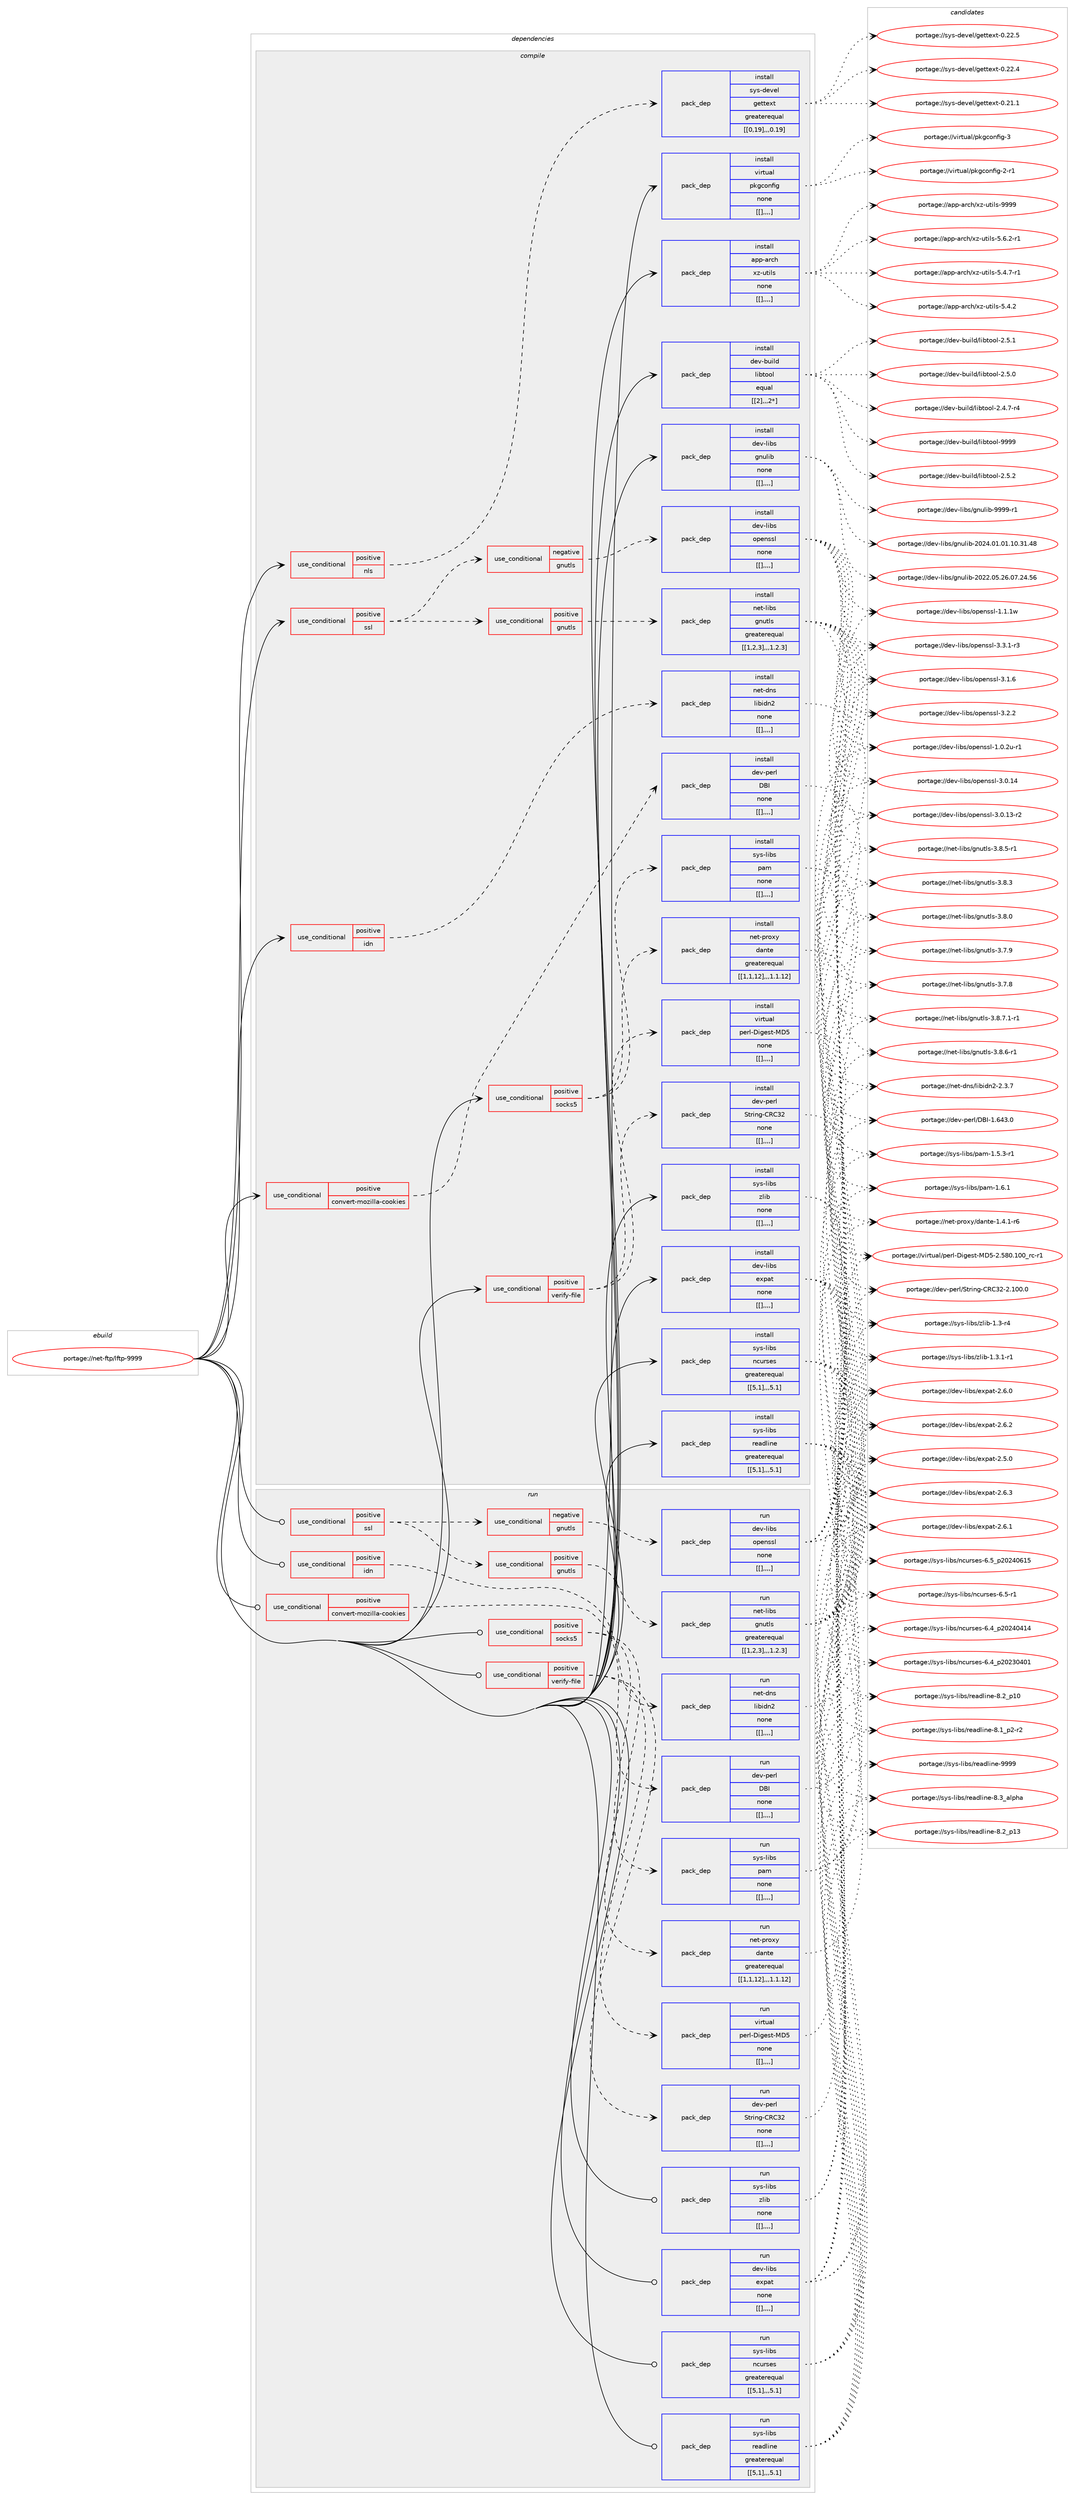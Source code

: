 digraph prolog {

# *************
# Graph options
# *************

newrank=true;
concentrate=true;
compound=true;
graph [rankdir=LR,fontname=Helvetica,fontsize=10,ranksep=1.5];#, ranksep=2.5, nodesep=0.2];
edge  [arrowhead=vee];
node  [fontname=Helvetica,fontsize=10];

# **********
# The ebuild
# **********

subgraph cluster_leftcol {
color=gray;
label=<<i>ebuild</i>>;
id [label="portage://net-ftp/lftp-9999", color=red, width=4, href="../net-ftp/lftp-9999.svg"];
}

# ****************
# The dependencies
# ****************

subgraph cluster_midcol {
color=gray;
label=<<i>dependencies</i>>;
subgraph cluster_compile {
fillcolor="#eeeeee";
style=filled;
label=<<i>compile</i>>;
subgraph cond95955 {
dependency369122 [label=<<TABLE BORDER="0" CELLBORDER="1" CELLSPACING="0" CELLPADDING="4"><TR><TD ROWSPAN="3" CELLPADDING="10">use_conditional</TD></TR><TR><TD>positive</TD></TR><TR><TD>convert-mozilla-cookies</TD></TR></TABLE>>, shape=none, color=red];
subgraph pack270409 {
dependency369123 [label=<<TABLE BORDER="0" CELLBORDER="1" CELLSPACING="0" CELLPADDING="4" WIDTH="220"><TR><TD ROWSPAN="6" CELLPADDING="30">pack_dep</TD></TR><TR><TD WIDTH="110">install</TD></TR><TR><TD>dev-perl</TD></TR><TR><TD>DBI</TD></TR><TR><TD>none</TD></TR><TR><TD>[[],,,,]</TD></TR></TABLE>>, shape=none, color=blue];
}
dependency369122:e -> dependency369123:w [weight=20,style="dashed",arrowhead="vee"];
}
id:e -> dependency369122:w [weight=20,style="solid",arrowhead="vee"];
subgraph cond95956 {
dependency369124 [label=<<TABLE BORDER="0" CELLBORDER="1" CELLSPACING="0" CELLPADDING="4"><TR><TD ROWSPAN="3" CELLPADDING="10">use_conditional</TD></TR><TR><TD>positive</TD></TR><TR><TD>idn</TD></TR></TABLE>>, shape=none, color=red];
subgraph pack270410 {
dependency369125 [label=<<TABLE BORDER="0" CELLBORDER="1" CELLSPACING="0" CELLPADDING="4" WIDTH="220"><TR><TD ROWSPAN="6" CELLPADDING="30">pack_dep</TD></TR><TR><TD WIDTH="110">install</TD></TR><TR><TD>net-dns</TD></TR><TR><TD>libidn2</TD></TR><TR><TD>none</TD></TR><TR><TD>[[],,,,]</TD></TR></TABLE>>, shape=none, color=blue];
}
dependency369124:e -> dependency369125:w [weight=20,style="dashed",arrowhead="vee"];
}
id:e -> dependency369124:w [weight=20,style="solid",arrowhead="vee"];
subgraph cond95957 {
dependency369126 [label=<<TABLE BORDER="0" CELLBORDER="1" CELLSPACING="0" CELLPADDING="4"><TR><TD ROWSPAN="3" CELLPADDING="10">use_conditional</TD></TR><TR><TD>positive</TD></TR><TR><TD>nls</TD></TR></TABLE>>, shape=none, color=red];
subgraph pack270411 {
dependency369127 [label=<<TABLE BORDER="0" CELLBORDER="1" CELLSPACING="0" CELLPADDING="4" WIDTH="220"><TR><TD ROWSPAN="6" CELLPADDING="30">pack_dep</TD></TR><TR><TD WIDTH="110">install</TD></TR><TR><TD>sys-devel</TD></TR><TR><TD>gettext</TD></TR><TR><TD>greaterequal</TD></TR><TR><TD>[[0,19],,,0.19]</TD></TR></TABLE>>, shape=none, color=blue];
}
dependency369126:e -> dependency369127:w [weight=20,style="dashed",arrowhead="vee"];
}
id:e -> dependency369126:w [weight=20,style="solid",arrowhead="vee"];
subgraph cond95958 {
dependency369128 [label=<<TABLE BORDER="0" CELLBORDER="1" CELLSPACING="0" CELLPADDING="4"><TR><TD ROWSPAN="3" CELLPADDING="10">use_conditional</TD></TR><TR><TD>positive</TD></TR><TR><TD>socks5</TD></TR></TABLE>>, shape=none, color=red];
subgraph pack270412 {
dependency369129 [label=<<TABLE BORDER="0" CELLBORDER="1" CELLSPACING="0" CELLPADDING="4" WIDTH="220"><TR><TD ROWSPAN="6" CELLPADDING="30">pack_dep</TD></TR><TR><TD WIDTH="110">install</TD></TR><TR><TD>net-proxy</TD></TR><TR><TD>dante</TD></TR><TR><TD>greaterequal</TD></TR><TR><TD>[[1,1,12],,,1.1.12]</TD></TR></TABLE>>, shape=none, color=blue];
}
dependency369128:e -> dependency369129:w [weight=20,style="dashed",arrowhead="vee"];
subgraph pack270413 {
dependency369130 [label=<<TABLE BORDER="0" CELLBORDER="1" CELLSPACING="0" CELLPADDING="4" WIDTH="220"><TR><TD ROWSPAN="6" CELLPADDING="30">pack_dep</TD></TR><TR><TD WIDTH="110">install</TD></TR><TR><TD>sys-libs</TD></TR><TR><TD>pam</TD></TR><TR><TD>none</TD></TR><TR><TD>[[],,,,]</TD></TR></TABLE>>, shape=none, color=blue];
}
dependency369128:e -> dependency369130:w [weight=20,style="dashed",arrowhead="vee"];
}
id:e -> dependency369128:w [weight=20,style="solid",arrowhead="vee"];
subgraph cond95959 {
dependency369131 [label=<<TABLE BORDER="0" CELLBORDER="1" CELLSPACING="0" CELLPADDING="4"><TR><TD ROWSPAN="3" CELLPADDING="10">use_conditional</TD></TR><TR><TD>positive</TD></TR><TR><TD>ssl</TD></TR></TABLE>>, shape=none, color=red];
subgraph cond95960 {
dependency369132 [label=<<TABLE BORDER="0" CELLBORDER="1" CELLSPACING="0" CELLPADDING="4"><TR><TD ROWSPAN="3" CELLPADDING="10">use_conditional</TD></TR><TR><TD>positive</TD></TR><TR><TD>gnutls</TD></TR></TABLE>>, shape=none, color=red];
subgraph pack270414 {
dependency369133 [label=<<TABLE BORDER="0" CELLBORDER="1" CELLSPACING="0" CELLPADDING="4" WIDTH="220"><TR><TD ROWSPAN="6" CELLPADDING="30">pack_dep</TD></TR><TR><TD WIDTH="110">install</TD></TR><TR><TD>net-libs</TD></TR><TR><TD>gnutls</TD></TR><TR><TD>greaterequal</TD></TR><TR><TD>[[1,2,3],,,1.2.3]</TD></TR></TABLE>>, shape=none, color=blue];
}
dependency369132:e -> dependency369133:w [weight=20,style="dashed",arrowhead="vee"];
}
dependency369131:e -> dependency369132:w [weight=20,style="dashed",arrowhead="vee"];
subgraph cond95961 {
dependency369134 [label=<<TABLE BORDER="0" CELLBORDER="1" CELLSPACING="0" CELLPADDING="4"><TR><TD ROWSPAN="3" CELLPADDING="10">use_conditional</TD></TR><TR><TD>negative</TD></TR><TR><TD>gnutls</TD></TR></TABLE>>, shape=none, color=red];
subgraph pack270415 {
dependency369135 [label=<<TABLE BORDER="0" CELLBORDER="1" CELLSPACING="0" CELLPADDING="4" WIDTH="220"><TR><TD ROWSPAN="6" CELLPADDING="30">pack_dep</TD></TR><TR><TD WIDTH="110">install</TD></TR><TR><TD>dev-libs</TD></TR><TR><TD>openssl</TD></TR><TR><TD>none</TD></TR><TR><TD>[[],,,,]</TD></TR></TABLE>>, shape=none, color=blue];
}
dependency369134:e -> dependency369135:w [weight=20,style="dashed",arrowhead="vee"];
}
dependency369131:e -> dependency369134:w [weight=20,style="dashed",arrowhead="vee"];
}
id:e -> dependency369131:w [weight=20,style="solid",arrowhead="vee"];
subgraph cond95962 {
dependency369136 [label=<<TABLE BORDER="0" CELLBORDER="1" CELLSPACING="0" CELLPADDING="4"><TR><TD ROWSPAN="3" CELLPADDING="10">use_conditional</TD></TR><TR><TD>positive</TD></TR><TR><TD>verify-file</TD></TR></TABLE>>, shape=none, color=red];
subgraph pack270416 {
dependency369137 [label=<<TABLE BORDER="0" CELLBORDER="1" CELLSPACING="0" CELLPADDING="4" WIDTH="220"><TR><TD ROWSPAN="6" CELLPADDING="30">pack_dep</TD></TR><TR><TD WIDTH="110">install</TD></TR><TR><TD>dev-perl</TD></TR><TR><TD>String-CRC32</TD></TR><TR><TD>none</TD></TR><TR><TD>[[],,,,]</TD></TR></TABLE>>, shape=none, color=blue];
}
dependency369136:e -> dependency369137:w [weight=20,style="dashed",arrowhead="vee"];
subgraph pack270417 {
dependency369138 [label=<<TABLE BORDER="0" CELLBORDER="1" CELLSPACING="0" CELLPADDING="4" WIDTH="220"><TR><TD ROWSPAN="6" CELLPADDING="30">pack_dep</TD></TR><TR><TD WIDTH="110">install</TD></TR><TR><TD>virtual</TD></TR><TR><TD>perl-Digest-MD5</TD></TR><TR><TD>none</TD></TR><TR><TD>[[],,,,]</TD></TR></TABLE>>, shape=none, color=blue];
}
dependency369136:e -> dependency369138:w [weight=20,style="dashed",arrowhead="vee"];
}
id:e -> dependency369136:w [weight=20,style="solid",arrowhead="vee"];
subgraph pack270418 {
dependency369139 [label=<<TABLE BORDER="0" CELLBORDER="1" CELLSPACING="0" CELLPADDING="4" WIDTH="220"><TR><TD ROWSPAN="6" CELLPADDING="30">pack_dep</TD></TR><TR><TD WIDTH="110">install</TD></TR><TR><TD>app-arch</TD></TR><TR><TD>xz-utils</TD></TR><TR><TD>none</TD></TR><TR><TD>[[],,,,]</TD></TR></TABLE>>, shape=none, color=blue];
}
id:e -> dependency369139:w [weight=20,style="solid",arrowhead="vee"];
subgraph pack270419 {
dependency369140 [label=<<TABLE BORDER="0" CELLBORDER="1" CELLSPACING="0" CELLPADDING="4" WIDTH="220"><TR><TD ROWSPAN="6" CELLPADDING="30">pack_dep</TD></TR><TR><TD WIDTH="110">install</TD></TR><TR><TD>dev-build</TD></TR><TR><TD>libtool</TD></TR><TR><TD>equal</TD></TR><TR><TD>[[2],,,2*]</TD></TR></TABLE>>, shape=none, color=blue];
}
id:e -> dependency369140:w [weight=20,style="solid",arrowhead="vee"];
subgraph pack270420 {
dependency369141 [label=<<TABLE BORDER="0" CELLBORDER="1" CELLSPACING="0" CELLPADDING="4" WIDTH="220"><TR><TD ROWSPAN="6" CELLPADDING="30">pack_dep</TD></TR><TR><TD WIDTH="110">install</TD></TR><TR><TD>dev-libs</TD></TR><TR><TD>expat</TD></TR><TR><TD>none</TD></TR><TR><TD>[[],,,,]</TD></TR></TABLE>>, shape=none, color=blue];
}
id:e -> dependency369141:w [weight=20,style="solid",arrowhead="vee"];
subgraph pack270421 {
dependency369142 [label=<<TABLE BORDER="0" CELLBORDER="1" CELLSPACING="0" CELLPADDING="4" WIDTH="220"><TR><TD ROWSPAN="6" CELLPADDING="30">pack_dep</TD></TR><TR><TD WIDTH="110">install</TD></TR><TR><TD>dev-libs</TD></TR><TR><TD>gnulib</TD></TR><TR><TD>none</TD></TR><TR><TD>[[],,,,]</TD></TR></TABLE>>, shape=none, color=blue];
}
id:e -> dependency369142:w [weight=20,style="solid",arrowhead="vee"];
subgraph pack270422 {
dependency369143 [label=<<TABLE BORDER="0" CELLBORDER="1" CELLSPACING="0" CELLPADDING="4" WIDTH="220"><TR><TD ROWSPAN="6" CELLPADDING="30">pack_dep</TD></TR><TR><TD WIDTH="110">install</TD></TR><TR><TD>sys-libs</TD></TR><TR><TD>ncurses</TD></TR><TR><TD>greaterequal</TD></TR><TR><TD>[[5,1],,,5.1]</TD></TR></TABLE>>, shape=none, color=blue];
}
id:e -> dependency369143:w [weight=20,style="solid",arrowhead="vee"];
subgraph pack270423 {
dependency369144 [label=<<TABLE BORDER="0" CELLBORDER="1" CELLSPACING="0" CELLPADDING="4" WIDTH="220"><TR><TD ROWSPAN="6" CELLPADDING="30">pack_dep</TD></TR><TR><TD WIDTH="110">install</TD></TR><TR><TD>sys-libs</TD></TR><TR><TD>readline</TD></TR><TR><TD>greaterequal</TD></TR><TR><TD>[[5,1],,,5.1]</TD></TR></TABLE>>, shape=none, color=blue];
}
id:e -> dependency369144:w [weight=20,style="solid",arrowhead="vee"];
subgraph pack270424 {
dependency369145 [label=<<TABLE BORDER="0" CELLBORDER="1" CELLSPACING="0" CELLPADDING="4" WIDTH="220"><TR><TD ROWSPAN="6" CELLPADDING="30">pack_dep</TD></TR><TR><TD WIDTH="110">install</TD></TR><TR><TD>sys-libs</TD></TR><TR><TD>zlib</TD></TR><TR><TD>none</TD></TR><TR><TD>[[],,,,]</TD></TR></TABLE>>, shape=none, color=blue];
}
id:e -> dependency369145:w [weight=20,style="solid",arrowhead="vee"];
subgraph pack270425 {
dependency369146 [label=<<TABLE BORDER="0" CELLBORDER="1" CELLSPACING="0" CELLPADDING="4" WIDTH="220"><TR><TD ROWSPAN="6" CELLPADDING="30">pack_dep</TD></TR><TR><TD WIDTH="110">install</TD></TR><TR><TD>virtual</TD></TR><TR><TD>pkgconfig</TD></TR><TR><TD>none</TD></TR><TR><TD>[[],,,,]</TD></TR></TABLE>>, shape=none, color=blue];
}
id:e -> dependency369146:w [weight=20,style="solid",arrowhead="vee"];
}
subgraph cluster_compileandrun {
fillcolor="#eeeeee";
style=filled;
label=<<i>compile and run</i>>;
}
subgraph cluster_run {
fillcolor="#eeeeee";
style=filled;
label=<<i>run</i>>;
subgraph cond95963 {
dependency369147 [label=<<TABLE BORDER="0" CELLBORDER="1" CELLSPACING="0" CELLPADDING="4"><TR><TD ROWSPAN="3" CELLPADDING="10">use_conditional</TD></TR><TR><TD>positive</TD></TR><TR><TD>convert-mozilla-cookies</TD></TR></TABLE>>, shape=none, color=red];
subgraph pack270426 {
dependency369148 [label=<<TABLE BORDER="0" CELLBORDER="1" CELLSPACING="0" CELLPADDING="4" WIDTH="220"><TR><TD ROWSPAN="6" CELLPADDING="30">pack_dep</TD></TR><TR><TD WIDTH="110">run</TD></TR><TR><TD>dev-perl</TD></TR><TR><TD>DBI</TD></TR><TR><TD>none</TD></TR><TR><TD>[[],,,,]</TD></TR></TABLE>>, shape=none, color=blue];
}
dependency369147:e -> dependency369148:w [weight=20,style="dashed",arrowhead="vee"];
}
id:e -> dependency369147:w [weight=20,style="solid",arrowhead="odot"];
subgraph cond95964 {
dependency369149 [label=<<TABLE BORDER="0" CELLBORDER="1" CELLSPACING="0" CELLPADDING="4"><TR><TD ROWSPAN="3" CELLPADDING="10">use_conditional</TD></TR><TR><TD>positive</TD></TR><TR><TD>idn</TD></TR></TABLE>>, shape=none, color=red];
subgraph pack270427 {
dependency369150 [label=<<TABLE BORDER="0" CELLBORDER="1" CELLSPACING="0" CELLPADDING="4" WIDTH="220"><TR><TD ROWSPAN="6" CELLPADDING="30">pack_dep</TD></TR><TR><TD WIDTH="110">run</TD></TR><TR><TD>net-dns</TD></TR><TR><TD>libidn2</TD></TR><TR><TD>none</TD></TR><TR><TD>[[],,,,]</TD></TR></TABLE>>, shape=none, color=blue];
}
dependency369149:e -> dependency369150:w [weight=20,style="dashed",arrowhead="vee"];
}
id:e -> dependency369149:w [weight=20,style="solid",arrowhead="odot"];
subgraph cond95965 {
dependency369151 [label=<<TABLE BORDER="0" CELLBORDER="1" CELLSPACING="0" CELLPADDING="4"><TR><TD ROWSPAN="3" CELLPADDING="10">use_conditional</TD></TR><TR><TD>positive</TD></TR><TR><TD>socks5</TD></TR></TABLE>>, shape=none, color=red];
subgraph pack270428 {
dependency369152 [label=<<TABLE BORDER="0" CELLBORDER="1" CELLSPACING="0" CELLPADDING="4" WIDTH="220"><TR><TD ROWSPAN="6" CELLPADDING="30">pack_dep</TD></TR><TR><TD WIDTH="110">run</TD></TR><TR><TD>net-proxy</TD></TR><TR><TD>dante</TD></TR><TR><TD>greaterequal</TD></TR><TR><TD>[[1,1,12],,,1.1.12]</TD></TR></TABLE>>, shape=none, color=blue];
}
dependency369151:e -> dependency369152:w [weight=20,style="dashed",arrowhead="vee"];
subgraph pack270429 {
dependency369153 [label=<<TABLE BORDER="0" CELLBORDER="1" CELLSPACING="0" CELLPADDING="4" WIDTH="220"><TR><TD ROWSPAN="6" CELLPADDING="30">pack_dep</TD></TR><TR><TD WIDTH="110">run</TD></TR><TR><TD>sys-libs</TD></TR><TR><TD>pam</TD></TR><TR><TD>none</TD></TR><TR><TD>[[],,,,]</TD></TR></TABLE>>, shape=none, color=blue];
}
dependency369151:e -> dependency369153:w [weight=20,style="dashed",arrowhead="vee"];
}
id:e -> dependency369151:w [weight=20,style="solid",arrowhead="odot"];
subgraph cond95966 {
dependency369154 [label=<<TABLE BORDER="0" CELLBORDER="1" CELLSPACING="0" CELLPADDING="4"><TR><TD ROWSPAN="3" CELLPADDING="10">use_conditional</TD></TR><TR><TD>positive</TD></TR><TR><TD>ssl</TD></TR></TABLE>>, shape=none, color=red];
subgraph cond95967 {
dependency369155 [label=<<TABLE BORDER="0" CELLBORDER="1" CELLSPACING="0" CELLPADDING="4"><TR><TD ROWSPAN="3" CELLPADDING="10">use_conditional</TD></TR><TR><TD>positive</TD></TR><TR><TD>gnutls</TD></TR></TABLE>>, shape=none, color=red];
subgraph pack270430 {
dependency369156 [label=<<TABLE BORDER="0" CELLBORDER="1" CELLSPACING="0" CELLPADDING="4" WIDTH="220"><TR><TD ROWSPAN="6" CELLPADDING="30">pack_dep</TD></TR><TR><TD WIDTH="110">run</TD></TR><TR><TD>net-libs</TD></TR><TR><TD>gnutls</TD></TR><TR><TD>greaterequal</TD></TR><TR><TD>[[1,2,3],,,1.2.3]</TD></TR></TABLE>>, shape=none, color=blue];
}
dependency369155:e -> dependency369156:w [weight=20,style="dashed",arrowhead="vee"];
}
dependency369154:e -> dependency369155:w [weight=20,style="dashed",arrowhead="vee"];
subgraph cond95968 {
dependency369157 [label=<<TABLE BORDER="0" CELLBORDER="1" CELLSPACING="0" CELLPADDING="4"><TR><TD ROWSPAN="3" CELLPADDING="10">use_conditional</TD></TR><TR><TD>negative</TD></TR><TR><TD>gnutls</TD></TR></TABLE>>, shape=none, color=red];
subgraph pack270431 {
dependency369158 [label=<<TABLE BORDER="0" CELLBORDER="1" CELLSPACING="0" CELLPADDING="4" WIDTH="220"><TR><TD ROWSPAN="6" CELLPADDING="30">pack_dep</TD></TR><TR><TD WIDTH="110">run</TD></TR><TR><TD>dev-libs</TD></TR><TR><TD>openssl</TD></TR><TR><TD>none</TD></TR><TR><TD>[[],,,,]</TD></TR></TABLE>>, shape=none, color=blue];
}
dependency369157:e -> dependency369158:w [weight=20,style="dashed",arrowhead="vee"];
}
dependency369154:e -> dependency369157:w [weight=20,style="dashed",arrowhead="vee"];
}
id:e -> dependency369154:w [weight=20,style="solid",arrowhead="odot"];
subgraph cond95969 {
dependency369159 [label=<<TABLE BORDER="0" CELLBORDER="1" CELLSPACING="0" CELLPADDING="4"><TR><TD ROWSPAN="3" CELLPADDING="10">use_conditional</TD></TR><TR><TD>positive</TD></TR><TR><TD>verify-file</TD></TR></TABLE>>, shape=none, color=red];
subgraph pack270432 {
dependency369160 [label=<<TABLE BORDER="0" CELLBORDER="1" CELLSPACING="0" CELLPADDING="4" WIDTH="220"><TR><TD ROWSPAN="6" CELLPADDING="30">pack_dep</TD></TR><TR><TD WIDTH="110">run</TD></TR><TR><TD>dev-perl</TD></TR><TR><TD>String-CRC32</TD></TR><TR><TD>none</TD></TR><TR><TD>[[],,,,]</TD></TR></TABLE>>, shape=none, color=blue];
}
dependency369159:e -> dependency369160:w [weight=20,style="dashed",arrowhead="vee"];
subgraph pack270433 {
dependency369161 [label=<<TABLE BORDER="0" CELLBORDER="1" CELLSPACING="0" CELLPADDING="4" WIDTH="220"><TR><TD ROWSPAN="6" CELLPADDING="30">pack_dep</TD></TR><TR><TD WIDTH="110">run</TD></TR><TR><TD>virtual</TD></TR><TR><TD>perl-Digest-MD5</TD></TR><TR><TD>none</TD></TR><TR><TD>[[],,,,]</TD></TR></TABLE>>, shape=none, color=blue];
}
dependency369159:e -> dependency369161:w [weight=20,style="dashed",arrowhead="vee"];
}
id:e -> dependency369159:w [weight=20,style="solid",arrowhead="odot"];
subgraph pack270434 {
dependency369162 [label=<<TABLE BORDER="0" CELLBORDER="1" CELLSPACING="0" CELLPADDING="4" WIDTH="220"><TR><TD ROWSPAN="6" CELLPADDING="30">pack_dep</TD></TR><TR><TD WIDTH="110">run</TD></TR><TR><TD>dev-libs</TD></TR><TR><TD>expat</TD></TR><TR><TD>none</TD></TR><TR><TD>[[],,,,]</TD></TR></TABLE>>, shape=none, color=blue];
}
id:e -> dependency369162:w [weight=20,style="solid",arrowhead="odot"];
subgraph pack270435 {
dependency369163 [label=<<TABLE BORDER="0" CELLBORDER="1" CELLSPACING="0" CELLPADDING="4" WIDTH="220"><TR><TD ROWSPAN="6" CELLPADDING="30">pack_dep</TD></TR><TR><TD WIDTH="110">run</TD></TR><TR><TD>sys-libs</TD></TR><TR><TD>ncurses</TD></TR><TR><TD>greaterequal</TD></TR><TR><TD>[[5,1],,,5.1]</TD></TR></TABLE>>, shape=none, color=blue];
}
id:e -> dependency369163:w [weight=20,style="solid",arrowhead="odot"];
subgraph pack270436 {
dependency369164 [label=<<TABLE BORDER="0" CELLBORDER="1" CELLSPACING="0" CELLPADDING="4" WIDTH="220"><TR><TD ROWSPAN="6" CELLPADDING="30">pack_dep</TD></TR><TR><TD WIDTH="110">run</TD></TR><TR><TD>sys-libs</TD></TR><TR><TD>readline</TD></TR><TR><TD>greaterequal</TD></TR><TR><TD>[[5,1],,,5.1]</TD></TR></TABLE>>, shape=none, color=blue];
}
id:e -> dependency369164:w [weight=20,style="solid",arrowhead="odot"];
subgraph pack270437 {
dependency369165 [label=<<TABLE BORDER="0" CELLBORDER="1" CELLSPACING="0" CELLPADDING="4" WIDTH="220"><TR><TD ROWSPAN="6" CELLPADDING="30">pack_dep</TD></TR><TR><TD WIDTH="110">run</TD></TR><TR><TD>sys-libs</TD></TR><TR><TD>zlib</TD></TR><TR><TD>none</TD></TR><TR><TD>[[],,,,]</TD></TR></TABLE>>, shape=none, color=blue];
}
id:e -> dependency369165:w [weight=20,style="solid",arrowhead="odot"];
}
}

# **************
# The candidates
# **************

subgraph cluster_choices {
rank=same;
color=gray;
label=<<i>candidates</i>>;

subgraph choice270409 {
color=black;
nodesep=1;
choice10010111845112101114108476866734549465452514648 [label="portage://dev-perl/DBI-1.643.0", color=red, width=4,href="../dev-perl/DBI-1.643.0.svg"];
dependency369123:e -> choice10010111845112101114108476866734549465452514648:w [style=dotted,weight="100"];
}
subgraph choice270410 {
color=black;
nodesep=1;
choice11010111645100110115471081059810510011050455046514655 [label="portage://net-dns/libidn2-2.3.7", color=red, width=4,href="../net-dns/libidn2-2.3.7.svg"];
dependency369125:e -> choice11010111645100110115471081059810510011050455046514655:w [style=dotted,weight="100"];
}
subgraph choice270411 {
color=black;
nodesep=1;
choice115121115451001011181011084710310111611610112011645484650504653 [label="portage://sys-devel/gettext-0.22.5", color=red, width=4,href="../sys-devel/gettext-0.22.5.svg"];
choice115121115451001011181011084710310111611610112011645484650504652 [label="portage://sys-devel/gettext-0.22.4", color=red, width=4,href="../sys-devel/gettext-0.22.4.svg"];
choice115121115451001011181011084710310111611610112011645484650494649 [label="portage://sys-devel/gettext-0.21.1", color=red, width=4,href="../sys-devel/gettext-0.21.1.svg"];
dependency369127:e -> choice115121115451001011181011084710310111611610112011645484650504653:w [style=dotted,weight="100"];
dependency369127:e -> choice115121115451001011181011084710310111611610112011645484650504652:w [style=dotted,weight="100"];
dependency369127:e -> choice115121115451001011181011084710310111611610112011645484650494649:w [style=dotted,weight="100"];
}
subgraph choice270412 {
color=black;
nodesep=1;
choice1101011164511211411112012147100971101161014549465246494511454 [label="portage://net-proxy/dante-1.4.1-r6", color=red, width=4,href="../net-proxy/dante-1.4.1-r6.svg"];
dependency369129:e -> choice1101011164511211411112012147100971101161014549465246494511454:w [style=dotted,weight="100"];
}
subgraph choice270413 {
color=black;
nodesep=1;
choice11512111545108105981154711297109454946544649 [label="portage://sys-libs/pam-1.6.1", color=red, width=4,href="../sys-libs/pam-1.6.1.svg"];
choice115121115451081059811547112971094549465346514511449 [label="portage://sys-libs/pam-1.5.3-r1", color=red, width=4,href="../sys-libs/pam-1.5.3-r1.svg"];
dependency369130:e -> choice11512111545108105981154711297109454946544649:w [style=dotted,weight="100"];
dependency369130:e -> choice115121115451081059811547112971094549465346514511449:w [style=dotted,weight="100"];
}
subgraph choice270414 {
color=black;
nodesep=1;
choice11010111645108105981154710311011711610811545514656465546494511449 [label="portage://net-libs/gnutls-3.8.7.1-r1", color=red, width=4,href="../net-libs/gnutls-3.8.7.1-r1.svg"];
choice1101011164510810598115471031101171161081154551465646544511449 [label="portage://net-libs/gnutls-3.8.6-r1", color=red, width=4,href="../net-libs/gnutls-3.8.6-r1.svg"];
choice1101011164510810598115471031101171161081154551465646534511449 [label="portage://net-libs/gnutls-3.8.5-r1", color=red, width=4,href="../net-libs/gnutls-3.8.5-r1.svg"];
choice110101116451081059811547103110117116108115455146564651 [label="portage://net-libs/gnutls-3.8.3", color=red, width=4,href="../net-libs/gnutls-3.8.3.svg"];
choice110101116451081059811547103110117116108115455146564648 [label="portage://net-libs/gnutls-3.8.0", color=red, width=4,href="../net-libs/gnutls-3.8.0.svg"];
choice110101116451081059811547103110117116108115455146554657 [label="portage://net-libs/gnutls-3.7.9", color=red, width=4,href="../net-libs/gnutls-3.7.9.svg"];
choice110101116451081059811547103110117116108115455146554656 [label="portage://net-libs/gnutls-3.7.8", color=red, width=4,href="../net-libs/gnutls-3.7.8.svg"];
dependency369133:e -> choice11010111645108105981154710311011711610811545514656465546494511449:w [style=dotted,weight="100"];
dependency369133:e -> choice1101011164510810598115471031101171161081154551465646544511449:w [style=dotted,weight="100"];
dependency369133:e -> choice1101011164510810598115471031101171161081154551465646534511449:w [style=dotted,weight="100"];
dependency369133:e -> choice110101116451081059811547103110117116108115455146564651:w [style=dotted,weight="100"];
dependency369133:e -> choice110101116451081059811547103110117116108115455146564648:w [style=dotted,weight="100"];
dependency369133:e -> choice110101116451081059811547103110117116108115455146554657:w [style=dotted,weight="100"];
dependency369133:e -> choice110101116451081059811547103110117116108115455146554656:w [style=dotted,weight="100"];
}
subgraph choice270415 {
color=black;
nodesep=1;
choice1001011184510810598115471111121011101151151084551465146494511451 [label="portage://dev-libs/openssl-3.3.1-r3", color=red, width=4,href="../dev-libs/openssl-3.3.1-r3.svg"];
choice100101118451081059811547111112101110115115108455146504650 [label="portage://dev-libs/openssl-3.2.2", color=red, width=4,href="../dev-libs/openssl-3.2.2.svg"];
choice100101118451081059811547111112101110115115108455146494654 [label="portage://dev-libs/openssl-3.1.6", color=red, width=4,href="../dev-libs/openssl-3.1.6.svg"];
choice10010111845108105981154711111210111011511510845514648464952 [label="portage://dev-libs/openssl-3.0.14", color=red, width=4,href="../dev-libs/openssl-3.0.14.svg"];
choice100101118451081059811547111112101110115115108455146484649514511450 [label="portage://dev-libs/openssl-3.0.13-r2", color=red, width=4,href="../dev-libs/openssl-3.0.13-r2.svg"];
choice100101118451081059811547111112101110115115108454946494649119 [label="portage://dev-libs/openssl-1.1.1w", color=red, width=4,href="../dev-libs/openssl-1.1.1w.svg"];
choice1001011184510810598115471111121011101151151084549464846501174511449 [label="portage://dev-libs/openssl-1.0.2u-r1", color=red, width=4,href="../dev-libs/openssl-1.0.2u-r1.svg"];
dependency369135:e -> choice1001011184510810598115471111121011101151151084551465146494511451:w [style=dotted,weight="100"];
dependency369135:e -> choice100101118451081059811547111112101110115115108455146504650:w [style=dotted,weight="100"];
dependency369135:e -> choice100101118451081059811547111112101110115115108455146494654:w [style=dotted,weight="100"];
dependency369135:e -> choice10010111845108105981154711111210111011511510845514648464952:w [style=dotted,weight="100"];
dependency369135:e -> choice100101118451081059811547111112101110115115108455146484649514511450:w [style=dotted,weight="100"];
dependency369135:e -> choice100101118451081059811547111112101110115115108454946494649119:w [style=dotted,weight="100"];
dependency369135:e -> choice1001011184510810598115471111121011101151151084549464846501174511449:w [style=dotted,weight="100"];
}
subgraph choice270416 {
color=black;
nodesep=1;
choice1001011184511210111410847831161141051101034567826751504550464948484648 [label="portage://dev-perl/String-CRC32-2.100.0", color=red, width=4,href="../dev-perl/String-CRC32-2.100.0.svg"];
dependency369137:e -> choice1001011184511210111410847831161141051101034567826751504550464948484648:w [style=dotted,weight="100"];
}
subgraph choice270417 {
color=black;
nodesep=1;
choice11810511411611797108471121011141084568105103101115116457768534550465356484649484895114994511449 [label="portage://virtual/perl-Digest-MD5-2.580.100_rc-r1", color=red, width=4,href="../virtual/perl-Digest-MD5-2.580.100_rc-r1.svg"];
dependency369138:e -> choice11810511411611797108471121011141084568105103101115116457768534550465356484649484895114994511449:w [style=dotted,weight="100"];
}
subgraph choice270418 {
color=black;
nodesep=1;
choice9711211245971149910447120122451171161051081154557575757 [label="portage://app-arch/xz-utils-9999", color=red, width=4,href="../app-arch/xz-utils-9999.svg"];
choice9711211245971149910447120122451171161051081154553465446504511449 [label="portage://app-arch/xz-utils-5.6.2-r1", color=red, width=4,href="../app-arch/xz-utils-5.6.2-r1.svg"];
choice9711211245971149910447120122451171161051081154553465246554511449 [label="portage://app-arch/xz-utils-5.4.7-r1", color=red, width=4,href="../app-arch/xz-utils-5.4.7-r1.svg"];
choice971121124597114991044712012245117116105108115455346524650 [label="portage://app-arch/xz-utils-5.4.2", color=red, width=4,href="../app-arch/xz-utils-5.4.2.svg"];
dependency369139:e -> choice9711211245971149910447120122451171161051081154557575757:w [style=dotted,weight="100"];
dependency369139:e -> choice9711211245971149910447120122451171161051081154553465446504511449:w [style=dotted,weight="100"];
dependency369139:e -> choice9711211245971149910447120122451171161051081154553465246554511449:w [style=dotted,weight="100"];
dependency369139:e -> choice971121124597114991044712012245117116105108115455346524650:w [style=dotted,weight="100"];
}
subgraph choice270419 {
color=black;
nodesep=1;
choice100101118459811710510810047108105981161111111084557575757 [label="portage://dev-build/libtool-9999", color=red, width=4,href="../dev-build/libtool-9999.svg"];
choice10010111845981171051081004710810598116111111108455046534650 [label="portage://dev-build/libtool-2.5.2", color=red, width=4,href="../dev-build/libtool-2.5.2.svg"];
choice10010111845981171051081004710810598116111111108455046534649 [label="portage://dev-build/libtool-2.5.1", color=red, width=4,href="../dev-build/libtool-2.5.1.svg"];
choice10010111845981171051081004710810598116111111108455046534648 [label="portage://dev-build/libtool-2.5.0", color=red, width=4,href="../dev-build/libtool-2.5.0.svg"];
choice100101118459811710510810047108105981161111111084550465246554511452 [label="portage://dev-build/libtool-2.4.7-r4", color=red, width=4,href="../dev-build/libtool-2.4.7-r4.svg"];
dependency369140:e -> choice100101118459811710510810047108105981161111111084557575757:w [style=dotted,weight="100"];
dependency369140:e -> choice10010111845981171051081004710810598116111111108455046534650:w [style=dotted,weight="100"];
dependency369140:e -> choice10010111845981171051081004710810598116111111108455046534649:w [style=dotted,weight="100"];
dependency369140:e -> choice10010111845981171051081004710810598116111111108455046534648:w [style=dotted,weight="100"];
dependency369140:e -> choice100101118459811710510810047108105981161111111084550465246554511452:w [style=dotted,weight="100"];
}
subgraph choice270420 {
color=black;
nodesep=1;
choice10010111845108105981154710112011297116455046544651 [label="portage://dev-libs/expat-2.6.3", color=red, width=4,href="../dev-libs/expat-2.6.3.svg"];
choice10010111845108105981154710112011297116455046544650 [label="portage://dev-libs/expat-2.6.2", color=red, width=4,href="../dev-libs/expat-2.6.2.svg"];
choice10010111845108105981154710112011297116455046544649 [label="portage://dev-libs/expat-2.6.1", color=red, width=4,href="../dev-libs/expat-2.6.1.svg"];
choice10010111845108105981154710112011297116455046544648 [label="portage://dev-libs/expat-2.6.0", color=red, width=4,href="../dev-libs/expat-2.6.0.svg"];
choice10010111845108105981154710112011297116455046534648 [label="portage://dev-libs/expat-2.5.0", color=red, width=4,href="../dev-libs/expat-2.5.0.svg"];
dependency369141:e -> choice10010111845108105981154710112011297116455046544651:w [style=dotted,weight="100"];
dependency369141:e -> choice10010111845108105981154710112011297116455046544650:w [style=dotted,weight="100"];
dependency369141:e -> choice10010111845108105981154710112011297116455046544649:w [style=dotted,weight="100"];
dependency369141:e -> choice10010111845108105981154710112011297116455046544648:w [style=dotted,weight="100"];
dependency369141:e -> choice10010111845108105981154710112011297116455046534648:w [style=dotted,weight="100"];
}
subgraph choice270421 {
color=black;
nodesep=1;
choice1001011184510810598115471031101171081059845575757574511449 [label="portage://dev-libs/gnulib-9999-r1", color=red, width=4,href="../dev-libs/gnulib-9999-r1.svg"];
choice100101118451081059811547103110117108105984550485052464849464849464948465149465256 [label="portage://dev-libs/gnulib-2024.01.01.10.31.48", color=red, width=4,href="../dev-libs/gnulib-2024.01.01.10.31.48.svg"];
choice100101118451081059811547103110117108105984550485050464853465054464855465052465354 [label="portage://dev-libs/gnulib-2022.05.26.07.24.56", color=red, width=4,href="../dev-libs/gnulib-2022.05.26.07.24.56.svg"];
dependency369142:e -> choice1001011184510810598115471031101171081059845575757574511449:w [style=dotted,weight="100"];
dependency369142:e -> choice100101118451081059811547103110117108105984550485052464849464849464948465149465256:w [style=dotted,weight="100"];
dependency369142:e -> choice100101118451081059811547103110117108105984550485050464853465054464855465052465354:w [style=dotted,weight="100"];
}
subgraph choice270422 {
color=black;
nodesep=1;
choice1151211154510810598115471109911711411510111545544653951125048505248544953 [label="portage://sys-libs/ncurses-6.5_p20240615", color=red, width=4,href="../sys-libs/ncurses-6.5_p20240615.svg"];
choice11512111545108105981154711099117114115101115455446534511449 [label="portage://sys-libs/ncurses-6.5-r1", color=red, width=4,href="../sys-libs/ncurses-6.5-r1.svg"];
choice1151211154510810598115471109911711411510111545544652951125048505248524952 [label="portage://sys-libs/ncurses-6.4_p20240414", color=red, width=4,href="../sys-libs/ncurses-6.4_p20240414.svg"];
choice1151211154510810598115471109911711411510111545544652951125048505148524849 [label="portage://sys-libs/ncurses-6.4_p20230401", color=red, width=4,href="../sys-libs/ncurses-6.4_p20230401.svg"];
dependency369143:e -> choice1151211154510810598115471109911711411510111545544653951125048505248544953:w [style=dotted,weight="100"];
dependency369143:e -> choice11512111545108105981154711099117114115101115455446534511449:w [style=dotted,weight="100"];
dependency369143:e -> choice1151211154510810598115471109911711411510111545544652951125048505248524952:w [style=dotted,weight="100"];
dependency369143:e -> choice1151211154510810598115471109911711411510111545544652951125048505148524849:w [style=dotted,weight="100"];
}
subgraph choice270423 {
color=black;
nodesep=1;
choice115121115451081059811547114101971001081051101014557575757 [label="portage://sys-libs/readline-9999", color=red, width=4,href="../sys-libs/readline-9999.svg"];
choice1151211154510810598115471141019710010810511010145564651959710811210497 [label="portage://sys-libs/readline-8.3_alpha", color=red, width=4,href="../sys-libs/readline-8.3_alpha.svg"];
choice1151211154510810598115471141019710010810511010145564650951124951 [label="portage://sys-libs/readline-8.2_p13", color=red, width=4,href="../sys-libs/readline-8.2_p13.svg"];
choice1151211154510810598115471141019710010810511010145564650951124948 [label="portage://sys-libs/readline-8.2_p10", color=red, width=4,href="../sys-libs/readline-8.2_p10.svg"];
choice115121115451081059811547114101971001081051101014556464995112504511450 [label="portage://sys-libs/readline-8.1_p2-r2", color=red, width=4,href="../sys-libs/readline-8.1_p2-r2.svg"];
dependency369144:e -> choice115121115451081059811547114101971001081051101014557575757:w [style=dotted,weight="100"];
dependency369144:e -> choice1151211154510810598115471141019710010810511010145564651959710811210497:w [style=dotted,weight="100"];
dependency369144:e -> choice1151211154510810598115471141019710010810511010145564650951124951:w [style=dotted,weight="100"];
dependency369144:e -> choice1151211154510810598115471141019710010810511010145564650951124948:w [style=dotted,weight="100"];
dependency369144:e -> choice115121115451081059811547114101971001081051101014556464995112504511450:w [style=dotted,weight="100"];
}
subgraph choice270424 {
color=black;
nodesep=1;
choice115121115451081059811547122108105984549465146494511449 [label="portage://sys-libs/zlib-1.3.1-r1", color=red, width=4,href="../sys-libs/zlib-1.3.1-r1.svg"];
choice11512111545108105981154712210810598454946514511452 [label="portage://sys-libs/zlib-1.3-r4", color=red, width=4,href="../sys-libs/zlib-1.3-r4.svg"];
dependency369145:e -> choice115121115451081059811547122108105984549465146494511449:w [style=dotted,weight="100"];
dependency369145:e -> choice11512111545108105981154712210810598454946514511452:w [style=dotted,weight="100"];
}
subgraph choice270425 {
color=black;
nodesep=1;
choice1181051141161179710847112107103991111101021051034551 [label="portage://virtual/pkgconfig-3", color=red, width=4,href="../virtual/pkgconfig-3.svg"];
choice11810511411611797108471121071039911111010210510345504511449 [label="portage://virtual/pkgconfig-2-r1", color=red, width=4,href="../virtual/pkgconfig-2-r1.svg"];
dependency369146:e -> choice1181051141161179710847112107103991111101021051034551:w [style=dotted,weight="100"];
dependency369146:e -> choice11810511411611797108471121071039911111010210510345504511449:w [style=dotted,weight="100"];
}
subgraph choice270426 {
color=black;
nodesep=1;
choice10010111845112101114108476866734549465452514648 [label="portage://dev-perl/DBI-1.643.0", color=red, width=4,href="../dev-perl/DBI-1.643.0.svg"];
dependency369148:e -> choice10010111845112101114108476866734549465452514648:w [style=dotted,weight="100"];
}
subgraph choice270427 {
color=black;
nodesep=1;
choice11010111645100110115471081059810510011050455046514655 [label="portage://net-dns/libidn2-2.3.7", color=red, width=4,href="../net-dns/libidn2-2.3.7.svg"];
dependency369150:e -> choice11010111645100110115471081059810510011050455046514655:w [style=dotted,weight="100"];
}
subgraph choice270428 {
color=black;
nodesep=1;
choice1101011164511211411112012147100971101161014549465246494511454 [label="portage://net-proxy/dante-1.4.1-r6", color=red, width=4,href="../net-proxy/dante-1.4.1-r6.svg"];
dependency369152:e -> choice1101011164511211411112012147100971101161014549465246494511454:w [style=dotted,weight="100"];
}
subgraph choice270429 {
color=black;
nodesep=1;
choice11512111545108105981154711297109454946544649 [label="portage://sys-libs/pam-1.6.1", color=red, width=4,href="../sys-libs/pam-1.6.1.svg"];
choice115121115451081059811547112971094549465346514511449 [label="portage://sys-libs/pam-1.5.3-r1", color=red, width=4,href="../sys-libs/pam-1.5.3-r1.svg"];
dependency369153:e -> choice11512111545108105981154711297109454946544649:w [style=dotted,weight="100"];
dependency369153:e -> choice115121115451081059811547112971094549465346514511449:w [style=dotted,weight="100"];
}
subgraph choice270430 {
color=black;
nodesep=1;
choice11010111645108105981154710311011711610811545514656465546494511449 [label="portage://net-libs/gnutls-3.8.7.1-r1", color=red, width=4,href="../net-libs/gnutls-3.8.7.1-r1.svg"];
choice1101011164510810598115471031101171161081154551465646544511449 [label="portage://net-libs/gnutls-3.8.6-r1", color=red, width=4,href="../net-libs/gnutls-3.8.6-r1.svg"];
choice1101011164510810598115471031101171161081154551465646534511449 [label="portage://net-libs/gnutls-3.8.5-r1", color=red, width=4,href="../net-libs/gnutls-3.8.5-r1.svg"];
choice110101116451081059811547103110117116108115455146564651 [label="portage://net-libs/gnutls-3.8.3", color=red, width=4,href="../net-libs/gnutls-3.8.3.svg"];
choice110101116451081059811547103110117116108115455146564648 [label="portage://net-libs/gnutls-3.8.0", color=red, width=4,href="../net-libs/gnutls-3.8.0.svg"];
choice110101116451081059811547103110117116108115455146554657 [label="portage://net-libs/gnutls-3.7.9", color=red, width=4,href="../net-libs/gnutls-3.7.9.svg"];
choice110101116451081059811547103110117116108115455146554656 [label="portage://net-libs/gnutls-3.7.8", color=red, width=4,href="../net-libs/gnutls-3.7.8.svg"];
dependency369156:e -> choice11010111645108105981154710311011711610811545514656465546494511449:w [style=dotted,weight="100"];
dependency369156:e -> choice1101011164510810598115471031101171161081154551465646544511449:w [style=dotted,weight="100"];
dependency369156:e -> choice1101011164510810598115471031101171161081154551465646534511449:w [style=dotted,weight="100"];
dependency369156:e -> choice110101116451081059811547103110117116108115455146564651:w [style=dotted,weight="100"];
dependency369156:e -> choice110101116451081059811547103110117116108115455146564648:w [style=dotted,weight="100"];
dependency369156:e -> choice110101116451081059811547103110117116108115455146554657:w [style=dotted,weight="100"];
dependency369156:e -> choice110101116451081059811547103110117116108115455146554656:w [style=dotted,weight="100"];
}
subgraph choice270431 {
color=black;
nodesep=1;
choice1001011184510810598115471111121011101151151084551465146494511451 [label="portage://dev-libs/openssl-3.3.1-r3", color=red, width=4,href="../dev-libs/openssl-3.3.1-r3.svg"];
choice100101118451081059811547111112101110115115108455146504650 [label="portage://dev-libs/openssl-3.2.2", color=red, width=4,href="../dev-libs/openssl-3.2.2.svg"];
choice100101118451081059811547111112101110115115108455146494654 [label="portage://dev-libs/openssl-3.1.6", color=red, width=4,href="../dev-libs/openssl-3.1.6.svg"];
choice10010111845108105981154711111210111011511510845514648464952 [label="portage://dev-libs/openssl-3.0.14", color=red, width=4,href="../dev-libs/openssl-3.0.14.svg"];
choice100101118451081059811547111112101110115115108455146484649514511450 [label="portage://dev-libs/openssl-3.0.13-r2", color=red, width=4,href="../dev-libs/openssl-3.0.13-r2.svg"];
choice100101118451081059811547111112101110115115108454946494649119 [label="portage://dev-libs/openssl-1.1.1w", color=red, width=4,href="../dev-libs/openssl-1.1.1w.svg"];
choice1001011184510810598115471111121011101151151084549464846501174511449 [label="portage://dev-libs/openssl-1.0.2u-r1", color=red, width=4,href="../dev-libs/openssl-1.0.2u-r1.svg"];
dependency369158:e -> choice1001011184510810598115471111121011101151151084551465146494511451:w [style=dotted,weight="100"];
dependency369158:e -> choice100101118451081059811547111112101110115115108455146504650:w [style=dotted,weight="100"];
dependency369158:e -> choice100101118451081059811547111112101110115115108455146494654:w [style=dotted,weight="100"];
dependency369158:e -> choice10010111845108105981154711111210111011511510845514648464952:w [style=dotted,weight="100"];
dependency369158:e -> choice100101118451081059811547111112101110115115108455146484649514511450:w [style=dotted,weight="100"];
dependency369158:e -> choice100101118451081059811547111112101110115115108454946494649119:w [style=dotted,weight="100"];
dependency369158:e -> choice1001011184510810598115471111121011101151151084549464846501174511449:w [style=dotted,weight="100"];
}
subgraph choice270432 {
color=black;
nodesep=1;
choice1001011184511210111410847831161141051101034567826751504550464948484648 [label="portage://dev-perl/String-CRC32-2.100.0", color=red, width=4,href="../dev-perl/String-CRC32-2.100.0.svg"];
dependency369160:e -> choice1001011184511210111410847831161141051101034567826751504550464948484648:w [style=dotted,weight="100"];
}
subgraph choice270433 {
color=black;
nodesep=1;
choice11810511411611797108471121011141084568105103101115116457768534550465356484649484895114994511449 [label="portage://virtual/perl-Digest-MD5-2.580.100_rc-r1", color=red, width=4,href="../virtual/perl-Digest-MD5-2.580.100_rc-r1.svg"];
dependency369161:e -> choice11810511411611797108471121011141084568105103101115116457768534550465356484649484895114994511449:w [style=dotted,weight="100"];
}
subgraph choice270434 {
color=black;
nodesep=1;
choice10010111845108105981154710112011297116455046544651 [label="portage://dev-libs/expat-2.6.3", color=red, width=4,href="../dev-libs/expat-2.6.3.svg"];
choice10010111845108105981154710112011297116455046544650 [label="portage://dev-libs/expat-2.6.2", color=red, width=4,href="../dev-libs/expat-2.6.2.svg"];
choice10010111845108105981154710112011297116455046544649 [label="portage://dev-libs/expat-2.6.1", color=red, width=4,href="../dev-libs/expat-2.6.1.svg"];
choice10010111845108105981154710112011297116455046544648 [label="portage://dev-libs/expat-2.6.0", color=red, width=4,href="../dev-libs/expat-2.6.0.svg"];
choice10010111845108105981154710112011297116455046534648 [label="portage://dev-libs/expat-2.5.0", color=red, width=4,href="../dev-libs/expat-2.5.0.svg"];
dependency369162:e -> choice10010111845108105981154710112011297116455046544651:w [style=dotted,weight="100"];
dependency369162:e -> choice10010111845108105981154710112011297116455046544650:w [style=dotted,weight="100"];
dependency369162:e -> choice10010111845108105981154710112011297116455046544649:w [style=dotted,weight="100"];
dependency369162:e -> choice10010111845108105981154710112011297116455046544648:w [style=dotted,weight="100"];
dependency369162:e -> choice10010111845108105981154710112011297116455046534648:w [style=dotted,weight="100"];
}
subgraph choice270435 {
color=black;
nodesep=1;
choice1151211154510810598115471109911711411510111545544653951125048505248544953 [label="portage://sys-libs/ncurses-6.5_p20240615", color=red, width=4,href="../sys-libs/ncurses-6.5_p20240615.svg"];
choice11512111545108105981154711099117114115101115455446534511449 [label="portage://sys-libs/ncurses-6.5-r1", color=red, width=4,href="../sys-libs/ncurses-6.5-r1.svg"];
choice1151211154510810598115471109911711411510111545544652951125048505248524952 [label="portage://sys-libs/ncurses-6.4_p20240414", color=red, width=4,href="../sys-libs/ncurses-6.4_p20240414.svg"];
choice1151211154510810598115471109911711411510111545544652951125048505148524849 [label="portage://sys-libs/ncurses-6.4_p20230401", color=red, width=4,href="../sys-libs/ncurses-6.4_p20230401.svg"];
dependency369163:e -> choice1151211154510810598115471109911711411510111545544653951125048505248544953:w [style=dotted,weight="100"];
dependency369163:e -> choice11512111545108105981154711099117114115101115455446534511449:w [style=dotted,weight="100"];
dependency369163:e -> choice1151211154510810598115471109911711411510111545544652951125048505248524952:w [style=dotted,weight="100"];
dependency369163:e -> choice1151211154510810598115471109911711411510111545544652951125048505148524849:w [style=dotted,weight="100"];
}
subgraph choice270436 {
color=black;
nodesep=1;
choice115121115451081059811547114101971001081051101014557575757 [label="portage://sys-libs/readline-9999", color=red, width=4,href="../sys-libs/readline-9999.svg"];
choice1151211154510810598115471141019710010810511010145564651959710811210497 [label="portage://sys-libs/readline-8.3_alpha", color=red, width=4,href="../sys-libs/readline-8.3_alpha.svg"];
choice1151211154510810598115471141019710010810511010145564650951124951 [label="portage://sys-libs/readline-8.2_p13", color=red, width=4,href="../sys-libs/readline-8.2_p13.svg"];
choice1151211154510810598115471141019710010810511010145564650951124948 [label="portage://sys-libs/readline-8.2_p10", color=red, width=4,href="../sys-libs/readline-8.2_p10.svg"];
choice115121115451081059811547114101971001081051101014556464995112504511450 [label="portage://sys-libs/readline-8.1_p2-r2", color=red, width=4,href="../sys-libs/readline-8.1_p2-r2.svg"];
dependency369164:e -> choice115121115451081059811547114101971001081051101014557575757:w [style=dotted,weight="100"];
dependency369164:e -> choice1151211154510810598115471141019710010810511010145564651959710811210497:w [style=dotted,weight="100"];
dependency369164:e -> choice1151211154510810598115471141019710010810511010145564650951124951:w [style=dotted,weight="100"];
dependency369164:e -> choice1151211154510810598115471141019710010810511010145564650951124948:w [style=dotted,weight="100"];
dependency369164:e -> choice115121115451081059811547114101971001081051101014556464995112504511450:w [style=dotted,weight="100"];
}
subgraph choice270437 {
color=black;
nodesep=1;
choice115121115451081059811547122108105984549465146494511449 [label="portage://sys-libs/zlib-1.3.1-r1", color=red, width=4,href="../sys-libs/zlib-1.3.1-r1.svg"];
choice11512111545108105981154712210810598454946514511452 [label="portage://sys-libs/zlib-1.3-r4", color=red, width=4,href="../sys-libs/zlib-1.3-r4.svg"];
dependency369165:e -> choice115121115451081059811547122108105984549465146494511449:w [style=dotted,weight="100"];
dependency369165:e -> choice11512111545108105981154712210810598454946514511452:w [style=dotted,weight="100"];
}
}

}
